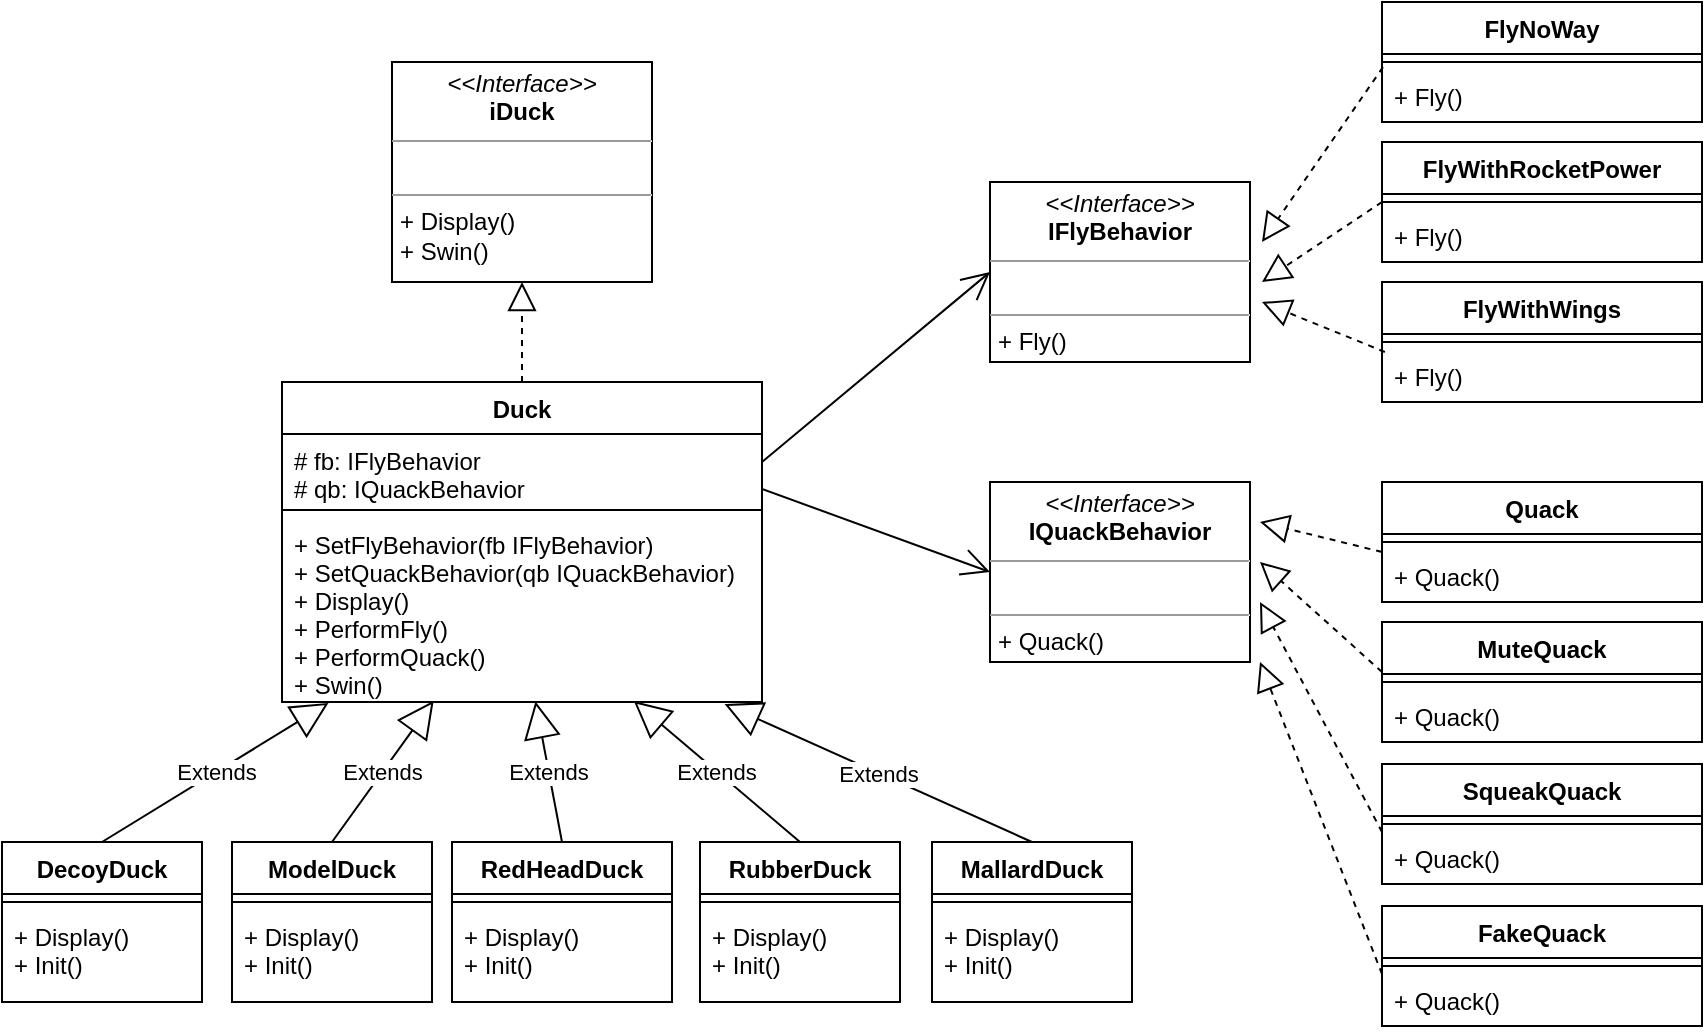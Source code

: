 <mxfile version="16.5.1" type="device"><diagram id="C5RBs43oDa-KdzZeNtuy" name="Page-1"><mxGraphModel dx="1935" dy="806" grid="1" gridSize="10" guides="1" tooltips="1" connect="1" arrows="1" fold="1" page="1" pageScale="1" pageWidth="827" pageHeight="1169" math="0" shadow="0"><root><mxCell id="WIyWlLk6GJQsqaUBKTNV-0"/><mxCell id="WIyWlLk6GJQsqaUBKTNV-1" parent="WIyWlLk6GJQsqaUBKTNV-0"/><mxCell id="X9gFhcSSwYBeququloI8-2" value="&lt;p style=&quot;margin: 0px ; margin-top: 4px ; text-align: center&quot;&gt;&lt;i&gt;&amp;lt;&amp;lt;Interface&amp;gt;&amp;gt;&lt;/i&gt;&lt;br&gt;&lt;b&gt;iDuck&lt;/b&gt;&lt;/p&gt;&lt;hr size=&quot;1&quot;&gt;&lt;p style=&quot;margin: 0px ; margin-left: 4px&quot;&gt;&lt;br&gt;&lt;/p&gt;&lt;hr size=&quot;1&quot;&gt;&lt;p style=&quot;margin: 0px ; margin-left: 4px&quot;&gt;+ Display()&lt;/p&gt;&lt;p style=&quot;margin: 0px ; margin-left: 4px&quot;&gt;+ Swin()&lt;/p&gt;" style="verticalAlign=top;align=left;overflow=fill;fontSize=12;fontFamily=Helvetica;html=1;" vertex="1" parent="WIyWlLk6GJQsqaUBKTNV-1"><mxGeometry x="115" y="120" width="130" height="110" as="geometry"/></mxCell><mxCell id="X9gFhcSSwYBeququloI8-3" value="&lt;p style=&quot;margin: 0px ; margin-top: 4px ; text-align: center&quot;&gt;&lt;i&gt;&amp;lt;&amp;lt;Interface&amp;gt;&amp;gt;&lt;/i&gt;&lt;br&gt;&lt;b&gt;IFlyBehavior&lt;/b&gt;&lt;/p&gt;&lt;hr size=&quot;1&quot;&gt;&lt;p style=&quot;margin: 0px ; margin-left: 4px&quot;&gt;&lt;br&gt;&lt;/p&gt;&lt;hr size=&quot;1&quot;&gt;&lt;p style=&quot;margin: 0px ; margin-left: 4px&quot;&gt;+ Fly()&lt;/p&gt;" style="verticalAlign=top;align=left;overflow=fill;fontSize=12;fontFamily=Helvetica;html=1;" vertex="1" parent="WIyWlLk6GJQsqaUBKTNV-1"><mxGeometry x="414" y="180" width="130" height="90" as="geometry"/></mxCell><mxCell id="X9gFhcSSwYBeququloI8-4" value="&lt;p style=&quot;margin: 0px ; margin-top: 4px ; text-align: center&quot;&gt;&lt;i&gt;&amp;lt;&amp;lt;Interface&amp;gt;&amp;gt;&lt;/i&gt;&lt;br&gt;&lt;b&gt;IQuackBehavior&lt;/b&gt;&lt;/p&gt;&lt;hr size=&quot;1&quot;&gt;&lt;p style=&quot;margin: 0px ; margin-left: 4px&quot;&gt;&lt;br&gt;&lt;/p&gt;&lt;hr size=&quot;1&quot;&gt;&lt;p style=&quot;margin: 0px ; margin-left: 4px&quot;&gt;+ Quack()&lt;/p&gt;" style="verticalAlign=top;align=left;overflow=fill;fontSize=12;fontFamily=Helvetica;html=1;" vertex="1" parent="WIyWlLk6GJQsqaUBKTNV-1"><mxGeometry x="414" y="330" width="130" height="90" as="geometry"/></mxCell><mxCell id="X9gFhcSSwYBeququloI8-6" value="FlyNoWay" style="swimlane;fontStyle=1;align=center;verticalAlign=top;childLayout=stackLayout;horizontal=1;startSize=26;horizontalStack=0;resizeParent=1;resizeParentMax=0;resizeLast=0;collapsible=1;marginBottom=0;" vertex="1" parent="WIyWlLk6GJQsqaUBKTNV-1"><mxGeometry x="610" y="90" width="160" height="60" as="geometry"/></mxCell><mxCell id="X9gFhcSSwYBeququloI8-8" value="" style="line;strokeWidth=1;fillColor=none;align=left;verticalAlign=middle;spacingTop=-1;spacingLeft=3;spacingRight=3;rotatable=0;labelPosition=right;points=[];portConstraint=eastwest;" vertex="1" parent="X9gFhcSSwYBeququloI8-6"><mxGeometry y="26" width="160" height="8" as="geometry"/></mxCell><mxCell id="X9gFhcSSwYBeququloI8-9" value="+ Fly()" style="text;strokeColor=none;fillColor=none;align=left;verticalAlign=top;spacingLeft=4;spacingRight=4;overflow=hidden;rotatable=0;points=[[0,0.5],[1,0.5]];portConstraint=eastwest;" vertex="1" parent="X9gFhcSSwYBeququloI8-6"><mxGeometry y="34" width="160" height="26" as="geometry"/></mxCell><mxCell id="X9gFhcSSwYBeququloI8-10" value="FlyWithRocketPower" style="swimlane;fontStyle=1;align=center;verticalAlign=top;childLayout=stackLayout;horizontal=1;startSize=26;horizontalStack=0;resizeParent=1;resizeParentMax=0;resizeLast=0;collapsible=1;marginBottom=0;" vertex="1" parent="WIyWlLk6GJQsqaUBKTNV-1"><mxGeometry x="610" y="160" width="160" height="60" as="geometry"/></mxCell><mxCell id="X9gFhcSSwYBeququloI8-11" value="" style="line;strokeWidth=1;fillColor=none;align=left;verticalAlign=middle;spacingTop=-1;spacingLeft=3;spacingRight=3;rotatable=0;labelPosition=right;points=[];portConstraint=eastwest;" vertex="1" parent="X9gFhcSSwYBeququloI8-10"><mxGeometry y="26" width="160" height="8" as="geometry"/></mxCell><mxCell id="X9gFhcSSwYBeququloI8-12" value="+ Fly()" style="text;strokeColor=none;fillColor=none;align=left;verticalAlign=top;spacingLeft=4;spacingRight=4;overflow=hidden;rotatable=0;points=[[0,0.5],[1,0.5]];portConstraint=eastwest;" vertex="1" parent="X9gFhcSSwYBeququloI8-10"><mxGeometry y="34" width="160" height="26" as="geometry"/></mxCell><mxCell id="X9gFhcSSwYBeququloI8-13" value="FlyWithWings" style="swimlane;fontStyle=1;align=center;verticalAlign=top;childLayout=stackLayout;horizontal=1;startSize=26;horizontalStack=0;resizeParent=1;resizeParentMax=0;resizeLast=0;collapsible=1;marginBottom=0;" vertex="1" parent="WIyWlLk6GJQsqaUBKTNV-1"><mxGeometry x="610" y="230" width="160" height="60" as="geometry"/></mxCell><mxCell id="X9gFhcSSwYBeququloI8-14" value="" style="line;strokeWidth=1;fillColor=none;align=left;verticalAlign=middle;spacingTop=-1;spacingLeft=3;spacingRight=3;rotatable=0;labelPosition=right;points=[];portConstraint=eastwest;" vertex="1" parent="X9gFhcSSwYBeququloI8-13"><mxGeometry y="26" width="160" height="8" as="geometry"/></mxCell><mxCell id="X9gFhcSSwYBeququloI8-15" value="+ Fly()" style="text;strokeColor=none;fillColor=none;align=left;verticalAlign=top;spacingLeft=4;spacingRight=4;overflow=hidden;rotatable=0;points=[[0,0.5],[1,0.5]];portConstraint=eastwest;" vertex="1" parent="X9gFhcSSwYBeququloI8-13"><mxGeometry y="34" width="160" height="26" as="geometry"/></mxCell><mxCell id="X9gFhcSSwYBeququloI8-16" value="Duck" style="swimlane;fontStyle=1;align=center;verticalAlign=top;childLayout=stackLayout;horizontal=1;startSize=26;horizontalStack=0;resizeParent=1;resizeParentMax=0;resizeLast=0;collapsible=1;marginBottom=0;" vertex="1" parent="WIyWlLk6GJQsqaUBKTNV-1"><mxGeometry x="60" y="280" width="240" height="160" as="geometry"/></mxCell><mxCell id="X9gFhcSSwYBeququloI8-17" value="# fb: IFlyBehavior&#10;# qb: IQuackBehavior" style="text;strokeColor=none;fillColor=none;align=left;verticalAlign=top;spacingLeft=4;spacingRight=4;overflow=hidden;rotatable=0;points=[[0,0.5],[1,0.5]];portConstraint=eastwest;" vertex="1" parent="X9gFhcSSwYBeququloI8-16"><mxGeometry y="26" width="240" height="34" as="geometry"/></mxCell><mxCell id="X9gFhcSSwYBeququloI8-18" value="" style="line;strokeWidth=1;fillColor=none;align=left;verticalAlign=middle;spacingTop=-1;spacingLeft=3;spacingRight=3;rotatable=0;labelPosition=right;points=[];portConstraint=eastwest;" vertex="1" parent="X9gFhcSSwYBeququloI8-16"><mxGeometry y="60" width="240" height="8" as="geometry"/></mxCell><mxCell id="X9gFhcSSwYBeququloI8-19" value="+ SetFlyBehavior(fb IFlyBehavior)&#10;+ SetQuackBehavior(qb IQuackBehavior)&#10;+ Display()&#10;+ PerformFly()&#10;+ PerformQuack()&#10;+ Swin()" style="text;strokeColor=none;fillColor=none;align=left;verticalAlign=top;spacingLeft=4;spacingRight=4;overflow=hidden;rotatable=0;points=[[0,0.5],[1,0.5]];portConstraint=eastwest;" vertex="1" parent="X9gFhcSSwYBeququloI8-16"><mxGeometry y="68" width="240" height="92" as="geometry"/></mxCell><mxCell id="X9gFhcSSwYBeququloI8-20" value="Quack" style="swimlane;fontStyle=1;align=center;verticalAlign=top;childLayout=stackLayout;horizontal=1;startSize=26;horizontalStack=0;resizeParent=1;resizeParentMax=0;resizeLast=0;collapsible=1;marginBottom=0;" vertex="1" parent="WIyWlLk6GJQsqaUBKTNV-1"><mxGeometry x="610" y="330" width="160" height="60" as="geometry"/></mxCell><mxCell id="X9gFhcSSwYBeququloI8-21" value="" style="line;strokeWidth=1;fillColor=none;align=left;verticalAlign=middle;spacingTop=-1;spacingLeft=3;spacingRight=3;rotatable=0;labelPosition=right;points=[];portConstraint=eastwest;" vertex="1" parent="X9gFhcSSwYBeququloI8-20"><mxGeometry y="26" width="160" height="8" as="geometry"/></mxCell><mxCell id="X9gFhcSSwYBeququloI8-22" value="+ Quack()" style="text;strokeColor=none;fillColor=none;align=left;verticalAlign=top;spacingLeft=4;spacingRight=4;overflow=hidden;rotatable=0;points=[[0,0.5],[1,0.5]];portConstraint=eastwest;" vertex="1" parent="X9gFhcSSwYBeququloI8-20"><mxGeometry y="34" width="160" height="26" as="geometry"/></mxCell><mxCell id="X9gFhcSSwYBeququloI8-23" value="MuteQuack" style="swimlane;fontStyle=1;align=center;verticalAlign=top;childLayout=stackLayout;horizontal=1;startSize=26;horizontalStack=0;resizeParent=1;resizeParentMax=0;resizeLast=0;collapsible=1;marginBottom=0;" vertex="1" parent="WIyWlLk6GJQsqaUBKTNV-1"><mxGeometry x="610" y="400" width="160" height="60" as="geometry"/></mxCell><mxCell id="X9gFhcSSwYBeququloI8-24" value="" style="line;strokeWidth=1;fillColor=none;align=left;verticalAlign=middle;spacingTop=-1;spacingLeft=3;spacingRight=3;rotatable=0;labelPosition=right;points=[];portConstraint=eastwest;" vertex="1" parent="X9gFhcSSwYBeququloI8-23"><mxGeometry y="26" width="160" height="8" as="geometry"/></mxCell><mxCell id="X9gFhcSSwYBeququloI8-25" value="+ Quack()" style="text;strokeColor=none;fillColor=none;align=left;verticalAlign=top;spacingLeft=4;spacingRight=4;overflow=hidden;rotatable=0;points=[[0,0.5],[1,0.5]];portConstraint=eastwest;" vertex="1" parent="X9gFhcSSwYBeququloI8-23"><mxGeometry y="34" width="160" height="26" as="geometry"/></mxCell><mxCell id="X9gFhcSSwYBeququloI8-26" value="SqueakQuack" style="swimlane;fontStyle=1;align=center;verticalAlign=top;childLayout=stackLayout;horizontal=1;startSize=26;horizontalStack=0;resizeParent=1;resizeParentMax=0;resizeLast=0;collapsible=1;marginBottom=0;" vertex="1" parent="WIyWlLk6GJQsqaUBKTNV-1"><mxGeometry x="610" y="471" width="160" height="60" as="geometry"/></mxCell><mxCell id="X9gFhcSSwYBeququloI8-27" value="" style="line;strokeWidth=1;fillColor=none;align=left;verticalAlign=middle;spacingTop=-1;spacingLeft=3;spacingRight=3;rotatable=0;labelPosition=right;points=[];portConstraint=eastwest;" vertex="1" parent="X9gFhcSSwYBeququloI8-26"><mxGeometry y="26" width="160" height="8" as="geometry"/></mxCell><mxCell id="X9gFhcSSwYBeququloI8-28" value="+ Quack()" style="text;strokeColor=none;fillColor=none;align=left;verticalAlign=top;spacingLeft=4;spacingRight=4;overflow=hidden;rotatable=0;points=[[0,0.5],[1,0.5]];portConstraint=eastwest;" vertex="1" parent="X9gFhcSSwYBeququloI8-26"><mxGeometry y="34" width="160" height="26" as="geometry"/></mxCell><mxCell id="X9gFhcSSwYBeququloI8-29" value="FakeQuack" style="swimlane;fontStyle=1;align=center;verticalAlign=top;childLayout=stackLayout;horizontal=1;startSize=26;horizontalStack=0;resizeParent=1;resizeParentMax=0;resizeLast=0;collapsible=1;marginBottom=0;" vertex="1" parent="WIyWlLk6GJQsqaUBKTNV-1"><mxGeometry x="610" y="542" width="160" height="60" as="geometry"/></mxCell><mxCell id="X9gFhcSSwYBeququloI8-30" value="" style="line;strokeWidth=1;fillColor=none;align=left;verticalAlign=middle;spacingTop=-1;spacingLeft=3;spacingRight=3;rotatable=0;labelPosition=right;points=[];portConstraint=eastwest;" vertex="1" parent="X9gFhcSSwYBeququloI8-29"><mxGeometry y="26" width="160" height="8" as="geometry"/></mxCell><mxCell id="X9gFhcSSwYBeququloI8-31" value="+ Quack()" style="text;strokeColor=none;fillColor=none;align=left;verticalAlign=top;spacingLeft=4;spacingRight=4;overflow=hidden;rotatable=0;points=[[0,0.5],[1,0.5]];portConstraint=eastwest;" vertex="1" parent="X9gFhcSSwYBeququloI8-29"><mxGeometry y="34" width="160" height="26" as="geometry"/></mxCell><mxCell id="X9gFhcSSwYBeququloI8-32" value="DecoyDuck" style="swimlane;fontStyle=1;align=center;verticalAlign=top;childLayout=stackLayout;horizontal=1;startSize=26;horizontalStack=0;resizeParent=1;resizeParentMax=0;resizeLast=0;collapsible=1;marginBottom=0;" vertex="1" parent="WIyWlLk6GJQsqaUBKTNV-1"><mxGeometry x="-80" y="510" width="100" height="80" as="geometry"><mxRectangle x="70" y="520" width="100" height="26" as="alternateBounds"/></mxGeometry></mxCell><mxCell id="X9gFhcSSwYBeququloI8-34" value="" style="line;strokeWidth=1;fillColor=none;align=left;verticalAlign=middle;spacingTop=-1;spacingLeft=3;spacingRight=3;rotatable=0;labelPosition=right;points=[];portConstraint=eastwest;" vertex="1" parent="X9gFhcSSwYBeququloI8-32"><mxGeometry y="26" width="100" height="8" as="geometry"/></mxCell><mxCell id="X9gFhcSSwYBeququloI8-35" value="+ Display()&#10;+ Init()" style="text;strokeColor=none;fillColor=none;align=left;verticalAlign=top;spacingLeft=4;spacingRight=4;overflow=hidden;rotatable=0;points=[[0,0.5],[1,0.5]];portConstraint=eastwest;" vertex="1" parent="X9gFhcSSwYBeququloI8-32"><mxGeometry y="34" width="100" height="46" as="geometry"/></mxCell><mxCell id="X9gFhcSSwYBeququloI8-36" value="MallardDuck" style="swimlane;fontStyle=1;align=center;verticalAlign=top;childLayout=stackLayout;horizontal=1;startSize=26;horizontalStack=0;resizeParent=1;resizeParentMax=0;resizeLast=0;collapsible=1;marginBottom=0;" vertex="1" parent="WIyWlLk6GJQsqaUBKTNV-1"><mxGeometry x="385" y="510" width="100" height="80" as="geometry"><mxRectangle x="70" y="520" width="100" height="26" as="alternateBounds"/></mxGeometry></mxCell><mxCell id="X9gFhcSSwYBeququloI8-37" value="" style="line;strokeWidth=1;fillColor=none;align=left;verticalAlign=middle;spacingTop=-1;spacingLeft=3;spacingRight=3;rotatable=0;labelPosition=right;points=[];portConstraint=eastwest;" vertex="1" parent="X9gFhcSSwYBeququloI8-36"><mxGeometry y="26" width="100" height="8" as="geometry"/></mxCell><mxCell id="X9gFhcSSwYBeququloI8-38" value="+ Display()&#10;+ Init()" style="text;strokeColor=none;fillColor=none;align=left;verticalAlign=top;spacingLeft=4;spacingRight=4;overflow=hidden;rotatable=0;points=[[0,0.5],[1,0.5]];portConstraint=eastwest;" vertex="1" parent="X9gFhcSSwYBeququloI8-36"><mxGeometry y="34" width="100" height="46" as="geometry"/></mxCell><mxCell id="X9gFhcSSwYBeququloI8-40" value="ModelDuck" style="swimlane;fontStyle=1;align=center;verticalAlign=top;childLayout=stackLayout;horizontal=1;startSize=26;horizontalStack=0;resizeParent=1;resizeParentMax=0;resizeLast=0;collapsible=1;marginBottom=0;" vertex="1" parent="WIyWlLk6GJQsqaUBKTNV-1"><mxGeometry x="35" y="510" width="100" height="80" as="geometry"><mxRectangle x="70" y="520" width="100" height="26" as="alternateBounds"/></mxGeometry></mxCell><mxCell id="X9gFhcSSwYBeququloI8-41" value="" style="line;strokeWidth=1;fillColor=none;align=left;verticalAlign=middle;spacingTop=-1;spacingLeft=3;spacingRight=3;rotatable=0;labelPosition=right;points=[];portConstraint=eastwest;" vertex="1" parent="X9gFhcSSwYBeququloI8-40"><mxGeometry y="26" width="100" height="8" as="geometry"/></mxCell><mxCell id="X9gFhcSSwYBeququloI8-42" value="+ Display()&#10;+ Init()" style="text;strokeColor=none;fillColor=none;align=left;verticalAlign=top;spacingLeft=4;spacingRight=4;overflow=hidden;rotatable=0;points=[[0,0.5],[1,0.5]];portConstraint=eastwest;" vertex="1" parent="X9gFhcSSwYBeququloI8-40"><mxGeometry y="34" width="100" height="46" as="geometry"/></mxCell><mxCell id="X9gFhcSSwYBeququloI8-43" value="RedHeadDuck" style="swimlane;fontStyle=1;align=center;verticalAlign=top;childLayout=stackLayout;horizontal=1;startSize=26;horizontalStack=0;resizeParent=1;resizeParentMax=0;resizeLast=0;collapsible=1;marginBottom=0;" vertex="1" parent="WIyWlLk6GJQsqaUBKTNV-1"><mxGeometry x="145" y="510" width="110" height="80" as="geometry"><mxRectangle x="70" y="520" width="100" height="26" as="alternateBounds"/></mxGeometry></mxCell><mxCell id="X9gFhcSSwYBeququloI8-44" value="" style="line;strokeWidth=1;fillColor=none;align=left;verticalAlign=middle;spacingTop=-1;spacingLeft=3;spacingRight=3;rotatable=0;labelPosition=right;points=[];portConstraint=eastwest;" vertex="1" parent="X9gFhcSSwYBeququloI8-43"><mxGeometry y="26" width="110" height="8" as="geometry"/></mxCell><mxCell id="X9gFhcSSwYBeququloI8-45" value="+ Display()&#10;+ Init()" style="text;strokeColor=none;fillColor=none;align=left;verticalAlign=top;spacingLeft=4;spacingRight=4;overflow=hidden;rotatable=0;points=[[0,0.5],[1,0.5]];portConstraint=eastwest;" vertex="1" parent="X9gFhcSSwYBeququloI8-43"><mxGeometry y="34" width="110" height="46" as="geometry"/></mxCell><mxCell id="X9gFhcSSwYBeququloI8-46" value="RubberDuck" style="swimlane;fontStyle=1;align=center;verticalAlign=top;childLayout=stackLayout;horizontal=1;startSize=26;horizontalStack=0;resizeParent=1;resizeParentMax=0;resizeLast=0;collapsible=1;marginBottom=0;" vertex="1" parent="WIyWlLk6GJQsqaUBKTNV-1"><mxGeometry x="269" y="510" width="100" height="80" as="geometry"><mxRectangle x="70" y="520" width="100" height="26" as="alternateBounds"/></mxGeometry></mxCell><mxCell id="X9gFhcSSwYBeququloI8-47" value="" style="line;strokeWidth=1;fillColor=none;align=left;verticalAlign=middle;spacingTop=-1;spacingLeft=3;spacingRight=3;rotatable=0;labelPosition=right;points=[];portConstraint=eastwest;" vertex="1" parent="X9gFhcSSwYBeququloI8-46"><mxGeometry y="26" width="100" height="8" as="geometry"/></mxCell><mxCell id="X9gFhcSSwYBeququloI8-48" value="+ Display()&#10;+ Init()" style="text;strokeColor=none;fillColor=none;align=left;verticalAlign=top;spacingLeft=4;spacingRight=4;overflow=hidden;rotatable=0;points=[[0,0.5],[1,0.5]];portConstraint=eastwest;" vertex="1" parent="X9gFhcSSwYBeququloI8-46"><mxGeometry y="34" width="100" height="46" as="geometry"/></mxCell><mxCell id="X9gFhcSSwYBeququloI8-49" value="" style="endArrow=open;endFill=1;endSize=12;html=1;rounded=0;entryX=0;entryY=0.5;entryDx=0;entryDy=0;" edge="1" parent="WIyWlLk6GJQsqaUBKTNV-1" target="X9gFhcSSwYBeququloI8-3"><mxGeometry width="160" relative="1" as="geometry"><mxPoint x="300" y="320" as="sourcePoint"/><mxPoint x="460" y="320" as="targetPoint"/></mxGeometry></mxCell><mxCell id="X9gFhcSSwYBeququloI8-50" value="" style="endArrow=block;dashed=1;endFill=0;endSize=12;html=1;rounded=0;entryX=0.5;entryY=1;entryDx=0;entryDy=0;exitX=0.5;exitY=0;exitDx=0;exitDy=0;" edge="1" parent="WIyWlLk6GJQsqaUBKTNV-1" source="X9gFhcSSwYBeququloI8-16" target="X9gFhcSSwYBeququloI8-2"><mxGeometry width="160" relative="1" as="geometry"><mxPoint x="170" y="259.66" as="sourcePoint"/><mxPoint x="330" y="259.66" as="targetPoint"/></mxGeometry></mxCell><mxCell id="X9gFhcSSwYBeququloI8-52" value="" style="endArrow=block;dashed=1;endFill=0;endSize=12;html=1;rounded=0;exitX=0.003;exitY=-0.054;exitDx=0;exitDy=0;exitPerimeter=0;" edge="1" parent="WIyWlLk6GJQsqaUBKTNV-1" source="X9gFhcSSwYBeququloI8-9"><mxGeometry width="160" relative="1" as="geometry"><mxPoint x="600" y="130" as="sourcePoint"/><mxPoint x="550" y="210" as="targetPoint"/></mxGeometry></mxCell><mxCell id="X9gFhcSSwYBeququloI8-53" value="" style="endArrow=block;dashed=1;endFill=0;endSize=12;html=1;rounded=0;exitX=0;exitY=0.5;exitDx=0;exitDy=0;exitPerimeter=0;" edge="1" parent="WIyWlLk6GJQsqaUBKTNV-1" source="X9gFhcSSwYBeququloI8-11"><mxGeometry width="160" relative="1" as="geometry"><mxPoint x="610" y="140" as="sourcePoint"/><mxPoint x="550" y="230" as="targetPoint"/></mxGeometry></mxCell><mxCell id="X9gFhcSSwYBeququloI8-54" value="" style="endArrow=block;dashed=1;endFill=0;endSize=12;html=1;rounded=0;exitX=0.009;exitY=0.038;exitDx=0;exitDy=0;exitPerimeter=0;" edge="1" parent="WIyWlLk6GJQsqaUBKTNV-1" source="X9gFhcSSwYBeququloI8-15"><mxGeometry width="160" relative="1" as="geometry"><mxPoint x="620" y="150" as="sourcePoint"/><mxPoint x="550" y="240" as="targetPoint"/></mxGeometry></mxCell><mxCell id="X9gFhcSSwYBeququloI8-55" value="" style="endArrow=block;dashed=1;endFill=0;endSize=12;html=1;rounded=0;exitX=0.009;exitY=0.038;exitDx=0;exitDy=0;exitPerimeter=0;" edge="1" parent="WIyWlLk6GJQsqaUBKTNV-1"><mxGeometry width="160" relative="1" as="geometry"><mxPoint x="610" y="504.988" as="sourcePoint"/><mxPoint x="549" y="390" as="targetPoint"/></mxGeometry></mxCell><mxCell id="X9gFhcSSwYBeququloI8-56" value="" style="endArrow=block;dashed=1;endFill=0;endSize=12;html=1;rounded=0;exitX=0.009;exitY=0.038;exitDx=0;exitDy=0;exitPerimeter=0;" edge="1" parent="WIyWlLk6GJQsqaUBKTNV-1"><mxGeometry width="160" relative="1" as="geometry"><mxPoint x="610" y="424.988" as="sourcePoint"/><mxPoint x="549" y="370" as="targetPoint"/></mxGeometry></mxCell><mxCell id="X9gFhcSSwYBeququloI8-57" value="" style="endArrow=block;dashed=1;endFill=0;endSize=12;html=1;rounded=0;exitX=0.009;exitY=0.038;exitDx=0;exitDy=0;exitPerimeter=0;" edge="1" parent="WIyWlLk6GJQsqaUBKTNV-1"><mxGeometry width="160" relative="1" as="geometry"><mxPoint x="610" y="364.988" as="sourcePoint"/><mxPoint x="549" y="350" as="targetPoint"/></mxGeometry></mxCell><mxCell id="X9gFhcSSwYBeququloI8-58" value="" style="endArrow=block;dashed=1;endFill=0;endSize=12;html=1;rounded=0;exitX=0.009;exitY=0.038;exitDx=0;exitDy=0;exitPerimeter=0;" edge="1" parent="WIyWlLk6GJQsqaUBKTNV-1"><mxGeometry width="160" relative="1" as="geometry"><mxPoint x="610" y="575.988" as="sourcePoint"/><mxPoint x="549" y="420" as="targetPoint"/></mxGeometry></mxCell><mxCell id="X9gFhcSSwYBeququloI8-59" value="" style="endArrow=open;endFill=1;endSize=12;html=1;rounded=0;entryX=0;entryY=0.5;entryDx=0;entryDy=0;exitX=1;exitY=0.808;exitDx=0;exitDy=0;exitPerimeter=0;" edge="1" parent="WIyWlLk6GJQsqaUBKTNV-1" source="X9gFhcSSwYBeququloI8-17" target="X9gFhcSSwYBeququloI8-4"><mxGeometry width="160" relative="1" as="geometry"><mxPoint x="300" y="340" as="sourcePoint"/><mxPoint x="424" y="235" as="targetPoint"/></mxGeometry></mxCell><mxCell id="X9gFhcSSwYBeququloI8-60" value="Extends" style="endArrow=block;endSize=16;endFill=0;html=1;rounded=0;entryX=0.097;entryY=1.005;entryDx=0;entryDy=0;entryPerimeter=0;exitX=0.5;exitY=0;exitDx=0;exitDy=0;" edge="1" parent="WIyWlLk6GJQsqaUBKTNV-1" source="X9gFhcSSwYBeququloI8-32" target="X9gFhcSSwYBeququloI8-19"><mxGeometry width="160" relative="1" as="geometry"><mxPoint x="-40" y="480" as="sourcePoint"/><mxPoint x="120" y="480" as="targetPoint"/></mxGeometry></mxCell><mxCell id="X9gFhcSSwYBeququloI8-61" value="Extends" style="endArrow=block;endSize=16;endFill=0;html=1;rounded=0;entryX=0.316;entryY=0.993;entryDx=0;entryDy=0;entryPerimeter=0;exitX=0.5;exitY=0;exitDx=0;exitDy=0;" edge="1" parent="WIyWlLk6GJQsqaUBKTNV-1" source="X9gFhcSSwYBeququloI8-40" target="X9gFhcSSwYBeququloI8-19"><mxGeometry width="160" relative="1" as="geometry"><mxPoint x="-20.0" y="520.0" as="sourcePoint"/><mxPoint x="94.96" y="454.508" as="targetPoint"/></mxGeometry></mxCell><mxCell id="X9gFhcSSwYBeququloI8-62" value="Extends" style="endArrow=block;endSize=16;endFill=0;html=1;rounded=0;entryX=0.528;entryY=0.997;entryDx=0;entryDy=0;entryPerimeter=0;exitX=0.5;exitY=0;exitDx=0;exitDy=0;" edge="1" parent="WIyWlLk6GJQsqaUBKTNV-1" source="X9gFhcSSwYBeququloI8-43" target="X9gFhcSSwYBeququloI8-19"><mxGeometry width="160" relative="1" as="geometry"><mxPoint x="-10.0" y="530.0" as="sourcePoint"/><mxPoint x="104.96" y="464.508" as="targetPoint"/></mxGeometry></mxCell><mxCell id="X9gFhcSSwYBeququloI8-63" value="Extends" style="endArrow=block;endSize=16;endFill=0;html=1;rounded=0;entryX=0.733;entryY=0.995;entryDx=0;entryDy=0;entryPerimeter=0;exitX=0.5;exitY=0;exitDx=0;exitDy=0;" edge="1" parent="WIyWlLk6GJQsqaUBKTNV-1" source="X9gFhcSSwYBeququloI8-46" target="X9gFhcSSwYBeququloI8-19"><mxGeometry width="160" relative="1" as="geometry"><mxPoint x="-2.274e-13" y="540.0" as="sourcePoint"/><mxPoint x="114.96" y="474.508" as="targetPoint"/></mxGeometry></mxCell><mxCell id="X9gFhcSSwYBeququloI8-64" value="Extends" style="endArrow=block;endSize=16;endFill=0;html=1;rounded=0;entryX=0.922;entryY=1.011;entryDx=0;entryDy=0;entryPerimeter=0;exitX=0.5;exitY=0;exitDx=0;exitDy=0;" edge="1" parent="WIyWlLk6GJQsqaUBKTNV-1" source="X9gFhcSSwYBeququloI8-36" target="X9gFhcSSwYBeququloI8-19"><mxGeometry width="160" relative="1" as="geometry"><mxPoint x="10.0" y="550.0" as="sourcePoint"/><mxPoint x="124.96" y="484.508" as="targetPoint"/></mxGeometry></mxCell></root></mxGraphModel></diagram></mxfile>